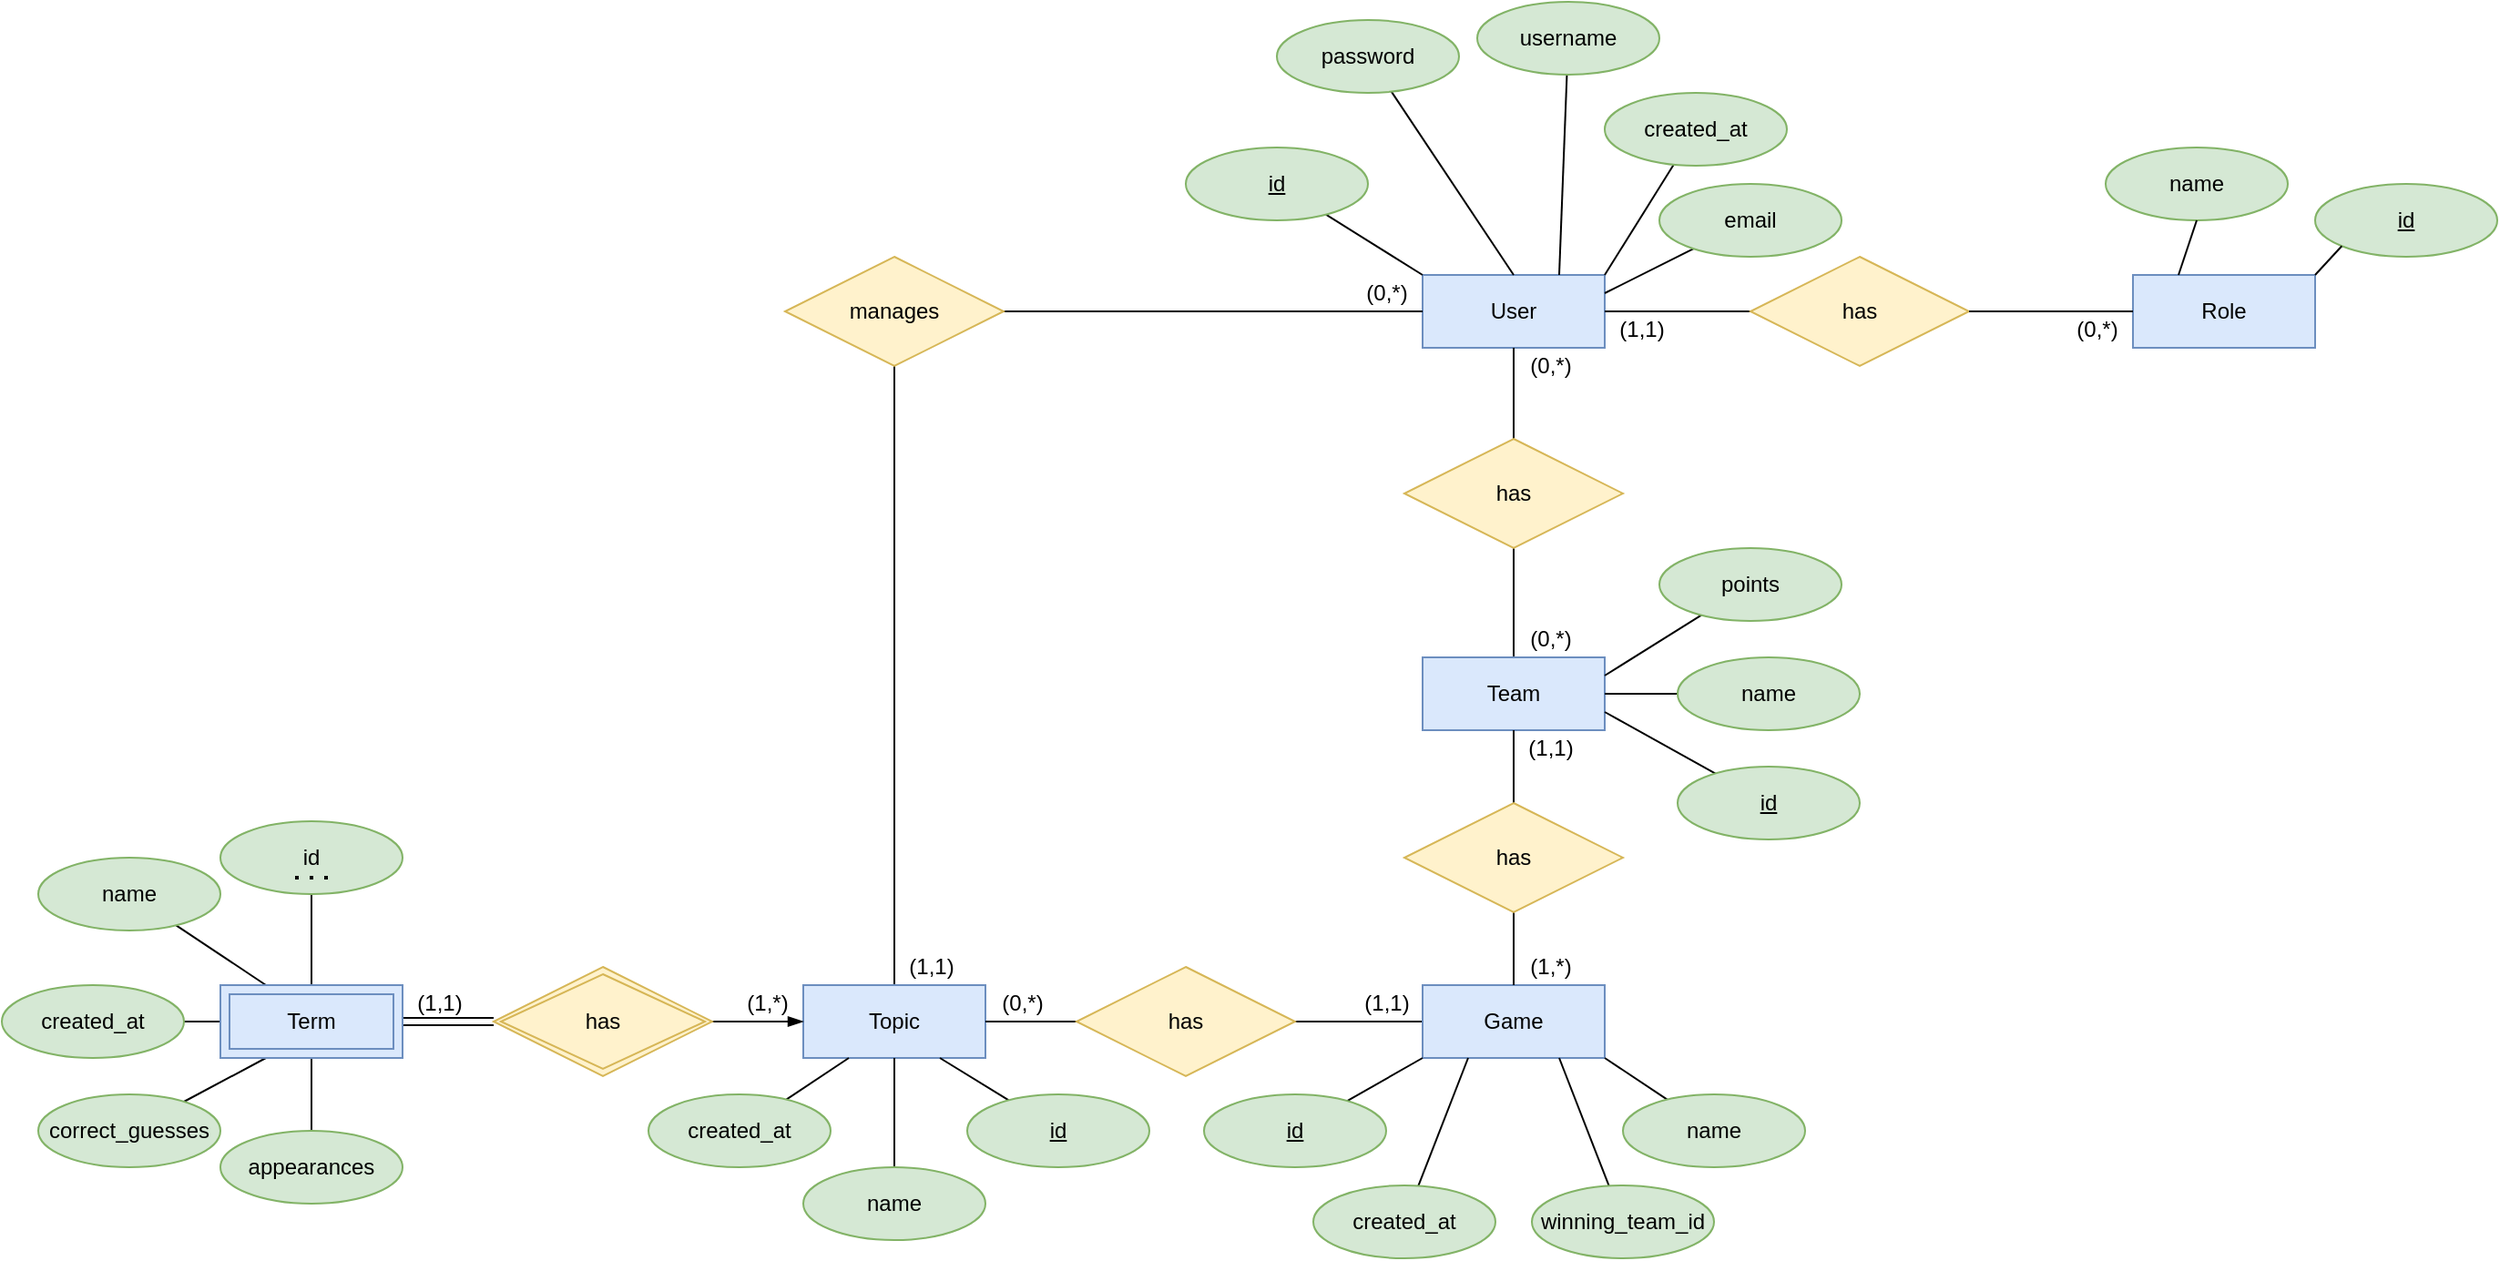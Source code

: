 <mxfile version="13.9.9" type="device"><diagram id="R2lEEEUBdFMjLlhIrx00" name="Page-1"><mxGraphModel dx="2272" dy="822" grid="1" gridSize="10" guides="1" tooltips="1" connect="1" arrows="1" fold="1" page="1" pageScale="1" pageWidth="850" pageHeight="1100" math="0" shadow="0" extFonts="Permanent Marker^https://fonts.googleapis.com/css?family=Permanent+Marker"><root><mxCell id="0"/><mxCell id="1" parent="0"/><mxCell id="dy0Fi02Q34oEcbfbwxVx-86" value="&lt;div&gt;User&lt;/div&gt;" style="whiteSpace=wrap;html=1;align=center;fillColor=#dae8fc;strokeColor=#6c8ebf;" parent="1" vertex="1"><mxGeometry y="310" width="100" height="40" as="geometry"/></mxCell><mxCell id="pW_Q5fo_I9aL-SnoA34i-60" style="edgeStyle=none;rounded=0;orthogonalLoop=1;jettySize=auto;html=1;entryX=0.5;entryY=1;entryDx=0;entryDy=0;endArrow=none;endFill=0;" parent="1" source="dy0Fi02Q34oEcbfbwxVx-88" target="dy0Fi02Q34oEcbfbwxVx-263" edge="1"><mxGeometry relative="1" as="geometry"/></mxCell><mxCell id="dy0Fi02Q34oEcbfbwxVx-88" value="&lt;div&gt;Team&lt;/div&gt;" style="whiteSpace=wrap;html=1;align=center;fillColor=#dae8fc;strokeColor=#6c8ebf;" parent="1" vertex="1"><mxGeometry y="520" width="100" height="40" as="geometry"/></mxCell><mxCell id="pW_Q5fo_I9aL-SnoA34i-57" style="edgeStyle=none;rounded=0;orthogonalLoop=1;jettySize=auto;html=1;entryX=1;entryY=0.5;entryDx=0;entryDy=0;endArrow=none;endFill=0;" parent="1" source="dy0Fi02Q34oEcbfbwxVx-91" target="dy0Fi02Q34oEcbfbwxVx-261" edge="1"><mxGeometry relative="1" as="geometry"/></mxCell><mxCell id="dy0Fi02Q34oEcbfbwxVx-91" value="Game" style="whiteSpace=wrap;html=1;align=center;fillColor=#dae8fc;strokeColor=#6c8ebf;" parent="1" vertex="1"><mxGeometry y="700" width="100" height="40" as="geometry"/></mxCell><mxCell id="pW_Q5fo_I9aL-SnoA34i-37" style="edgeStyle=orthogonalEdgeStyle;rounded=0;orthogonalLoop=1;jettySize=auto;html=1;entryX=0.5;entryY=1;entryDx=0;entryDy=0;endArrow=none;endFill=0;" parent="1" source="dy0Fi02Q34oEcbfbwxVx-92" target="dy0Fi02Q34oEcbfbwxVx-259" edge="1"><mxGeometry relative="1" as="geometry"/></mxCell><mxCell id="dy0Fi02Q34oEcbfbwxVx-92" value="Topic" style="whiteSpace=wrap;html=1;align=center;fillColor=#dae8fc;strokeColor=#6c8ebf;" parent="1" vertex="1"><mxGeometry x="-340" y="700" width="100" height="40" as="geometry"/></mxCell><mxCell id="dy0Fi02Q34oEcbfbwxVx-321" style="edgeStyle=none;rounded=0;orthogonalLoop=1;jettySize=auto;html=1;entryX=0.75;entryY=0;entryDx=0;entryDy=0;endArrow=none;endFill=0;" parent="1" source="dy0Fi02Q34oEcbfbwxVx-99" target="dy0Fi02Q34oEcbfbwxVx-86" edge="1"><mxGeometry relative="1" as="geometry"/></mxCell><mxCell id="dy0Fi02Q34oEcbfbwxVx-99" value="username" style="ellipse;whiteSpace=wrap;html=1;align=center;fillColor=#d5e8d4;strokeColor=#82b366;" parent="1" vertex="1"><mxGeometry x="30" y="160" width="100" height="40" as="geometry"/></mxCell><mxCell id="dy0Fi02Q34oEcbfbwxVx-320" style="edgeStyle=none;rounded=0;orthogonalLoop=1;jettySize=auto;html=1;entryX=0.5;entryY=0;entryDx=0;entryDy=0;endArrow=none;endFill=0;" parent="1" source="dy0Fi02Q34oEcbfbwxVx-100" target="dy0Fi02Q34oEcbfbwxVx-86" edge="1"><mxGeometry relative="1" as="geometry"/></mxCell><mxCell id="dy0Fi02Q34oEcbfbwxVx-100" value="password" style="ellipse;whiteSpace=wrap;html=1;align=center;fillColor=#d5e8d4;strokeColor=#82b366;" parent="1" vertex="1"><mxGeometry x="-80" y="170" width="100" height="40" as="geometry"/></mxCell><mxCell id="pW_Q5fo_I9aL-SnoA34i-55" style="edgeStyle=none;rounded=0;orthogonalLoop=1;jettySize=auto;html=1;entryX=1;entryY=0.5;entryDx=0;entryDy=0;endArrow=none;endFill=0;" parent="1" source="dy0Fi02Q34oEcbfbwxVx-108" target="dy0Fi02Q34oEcbfbwxVx-88" edge="1"><mxGeometry relative="1" as="geometry"/></mxCell><mxCell id="dy0Fi02Q34oEcbfbwxVx-108" value="name" style="ellipse;whiteSpace=wrap;html=1;align=center;fillColor=#d5e8d4;strokeColor=#82b366;" parent="1" vertex="1"><mxGeometry x="140" y="520" width="100" height="40" as="geometry"/></mxCell><mxCell id="dy0Fi02Q34oEcbfbwxVx-338" style="edgeStyle=none;rounded=0;orthogonalLoop=1;jettySize=auto;html=1;entryX=1;entryY=0.25;entryDx=0;entryDy=0;startArrow=none;startFill=0;endArrow=none;endFill=0;" parent="1" source="dy0Fi02Q34oEcbfbwxVx-112" target="dy0Fi02Q34oEcbfbwxVx-88" edge="1"><mxGeometry relative="1" as="geometry"/></mxCell><mxCell id="dy0Fi02Q34oEcbfbwxVx-112" value="points" style="ellipse;whiteSpace=wrap;html=1;align=center;fillColor=#d5e8d4;strokeColor=#82b366;" parent="1" vertex="1"><mxGeometry x="130" y="460" width="100" height="40" as="geometry"/></mxCell><mxCell id="pW_Q5fo_I9aL-SnoA34i-46" style="edgeStyle=none;rounded=0;orthogonalLoop=1;jettySize=auto;html=1;entryX=0.5;entryY=1;entryDx=0;entryDy=0;endArrow=none;endFill=0;" parent="1" source="dy0Fi02Q34oEcbfbwxVx-114" target="dy0Fi02Q34oEcbfbwxVx-92" edge="1"><mxGeometry relative="1" as="geometry"/></mxCell><mxCell id="dy0Fi02Q34oEcbfbwxVx-114" value="name" style="ellipse;whiteSpace=wrap;html=1;align=center;fillColor=#d5e8d4;strokeColor=#82b366;" parent="1" vertex="1"><mxGeometry x="-340" y="800" width="100" height="40" as="geometry"/></mxCell><mxCell id="dy0Fi02Q34oEcbfbwxVx-332" style="edgeStyle=none;rounded=0;orthogonalLoop=1;jettySize=auto;html=1;entryX=0;entryY=1;entryDx=0;entryDy=0;startArrow=none;startFill=0;endArrow=none;endFill=0;" parent="1" source="dy0Fi02Q34oEcbfbwxVx-116" target="dy0Fi02Q34oEcbfbwxVx-91" edge="1"><mxGeometry relative="1" as="geometry"/></mxCell><mxCell id="dy0Fi02Q34oEcbfbwxVx-116" value="&lt;u&gt;id&lt;/u&gt;" style="ellipse;whiteSpace=wrap;html=1;align=center;fillColor=#d5e8d4;strokeColor=#82b366;" parent="1" vertex="1"><mxGeometry x="-120" y="760" width="100" height="40" as="geometry"/></mxCell><mxCell id="dy0Fi02Q34oEcbfbwxVx-336" style="edgeStyle=none;rounded=0;orthogonalLoop=1;jettySize=auto;html=1;entryX=1;entryY=1;entryDx=0;entryDy=0;startArrow=none;startFill=0;endArrow=none;endFill=0;" parent="1" source="dy0Fi02Q34oEcbfbwxVx-117" target="dy0Fi02Q34oEcbfbwxVx-91" edge="1"><mxGeometry relative="1" as="geometry"/></mxCell><mxCell id="dy0Fi02Q34oEcbfbwxVx-117" value="name" style="ellipse;whiteSpace=wrap;html=1;align=center;fillColor=#d5e8d4;strokeColor=#82b366;" parent="1" vertex="1"><mxGeometry x="110" y="760" width="100" height="40" as="geometry"/></mxCell><mxCell id="pW_Q5fo_I9aL-SnoA34i-51" style="edgeStyle=none;rounded=0;orthogonalLoop=1;jettySize=auto;html=1;entryX=0.25;entryY=0;entryDx=0;entryDy=0;endArrow=none;endFill=0;" parent="1" source="dy0Fi02Q34oEcbfbwxVx-124" target="pW_Q5fo_I9aL-SnoA34i-13" edge="1"><mxGeometry relative="1" as="geometry"/></mxCell><mxCell id="dy0Fi02Q34oEcbfbwxVx-124" value="name" style="ellipse;whiteSpace=wrap;html=1;align=center;fillColor=#d5e8d4;strokeColor=#82b366;" parent="1" vertex="1"><mxGeometry x="-760" y="630" width="100" height="40" as="geometry"/></mxCell><mxCell id="dy0Fi02Q34oEcbfbwxVx-150" value="(0,*)" style="text;html=1;align=center;verticalAlign=middle;resizable=0;points=[];autosize=1;" parent="1" vertex="1"><mxGeometry x="50" y="500" width="40" height="20" as="geometry"/></mxCell><mxCell id="dy0Fi02Q34oEcbfbwxVx-151" value="(0,*)" style="text;html=1;align=center;verticalAlign=middle;resizable=0;points=[];autosize=1;" parent="1" vertex="1"><mxGeometry x="50" y="350" width="40" height="20" as="geometry"/></mxCell><mxCell id="dy0Fi02Q34oEcbfbwxVx-169" value="(1,*)" style="text;html=1;align=center;verticalAlign=middle;resizable=0;points=[];autosize=1;" parent="1" vertex="1"><mxGeometry x="50" y="680" width="40" height="20" as="geometry"/></mxCell><mxCell id="dy0Fi02Q34oEcbfbwxVx-170" value="(1,1)" style="text;html=1;align=center;verticalAlign=middle;resizable=0;points=[];autosize=1;" parent="1" vertex="1"><mxGeometry x="50" y="560" width="40" height="20" as="geometry"/></mxCell><mxCell id="dy0Fi02Q34oEcbfbwxVx-318" style="edgeStyle=none;rounded=0;orthogonalLoop=1;jettySize=auto;html=1;entryX=0;entryY=0;entryDx=0;entryDy=0;endArrow=none;endFill=0;" parent="1" source="dy0Fi02Q34oEcbfbwxVx-175" target="dy0Fi02Q34oEcbfbwxVx-86" edge="1"><mxGeometry relative="1" as="geometry"/></mxCell><mxCell id="dy0Fi02Q34oEcbfbwxVx-175" value="&lt;u&gt;id&lt;/u&gt;" style="ellipse;whiteSpace=wrap;html=1;align=center;fillColor=#d5e8d4;strokeColor=#82b366;" parent="1" vertex="1"><mxGeometry x="-130" y="240" width="100" height="40" as="geometry"/></mxCell><mxCell id="dy0Fi02Q34oEcbfbwxVx-322" style="edgeStyle=none;rounded=0;orthogonalLoop=1;jettySize=auto;html=1;entryX=1;entryY=0;entryDx=0;entryDy=0;endArrow=none;endFill=0;" parent="1" source="dy0Fi02Q34oEcbfbwxVx-176" target="dy0Fi02Q34oEcbfbwxVx-86" edge="1"><mxGeometry relative="1" as="geometry"/></mxCell><mxCell id="dy0Fi02Q34oEcbfbwxVx-176" value="created_at" style="ellipse;whiteSpace=wrap;html=1;align=center;fillColor=#d5e8d4;strokeColor=#82b366;" parent="1" vertex="1"><mxGeometry x="100" y="210" width="100" height="40" as="geometry"/></mxCell><mxCell id="dy0Fi02Q34oEcbfbwxVx-323" style="edgeStyle=none;rounded=0;orthogonalLoop=1;jettySize=auto;html=1;entryX=1;entryY=0.25;entryDx=0;entryDy=0;endArrow=none;endFill=0;" parent="1" source="dy0Fi02Q34oEcbfbwxVx-182" target="dy0Fi02Q34oEcbfbwxVx-86" edge="1"><mxGeometry relative="1" as="geometry"/></mxCell><mxCell id="dy0Fi02Q34oEcbfbwxVx-182" value="email" style="ellipse;whiteSpace=wrap;html=1;align=center;fillColor=#d5e8d4;strokeColor=#82b366;" parent="1" vertex="1"><mxGeometry x="130" y="260" width="100" height="40" as="geometry"/></mxCell><mxCell id="dy0Fi02Q34oEcbfbwxVx-195" value="(1,1)" style="text;html=1;align=center;verticalAlign=middle;resizable=0;points=[];autosize=1;" parent="1" vertex="1"><mxGeometry x="-40" y="700" width="40" height="20" as="geometry"/></mxCell><mxCell id="dy0Fi02Q34oEcbfbwxVx-196" value="(0,*)" style="text;html=1;align=center;verticalAlign=middle;resizable=0;points=[];autosize=1;" parent="1" vertex="1"><mxGeometry x="-240" y="700" width="40" height="20" as="geometry"/></mxCell><mxCell id="dy0Fi02Q34oEcbfbwxVx-200" value="(1,1)" style="text;html=1;align=center;verticalAlign=middle;resizable=0;points=[];autosize=1;" parent="1" vertex="1"><mxGeometry x="-560" y="700" width="40" height="20" as="geometry"/></mxCell><mxCell id="dy0Fi02Q34oEcbfbwxVx-219" style="edgeStyle=none;rounded=0;orthogonalLoop=1;jettySize=auto;html=1;exitX=0.5;exitY=0;exitDx=0;exitDy=0;endArrow=none;endFill=0;fillColor=#d5e8d4;strokeColor=#82b366;" parent="1" source="dy0Fi02Q34oEcbfbwxVx-182" target="dy0Fi02Q34oEcbfbwxVx-182" edge="1"><mxGeometry relative="1" as="geometry"/></mxCell><mxCell id="dy0Fi02Q34oEcbfbwxVx-237" style="edgeStyle=orthogonalEdgeStyle;rounded=0;orthogonalLoop=1;jettySize=auto;html=1;entryX=0;entryY=0.5;entryDx=0;entryDy=0;endArrow=none;endFill=0;exitX=1;exitY=0.5;exitDx=0;exitDy=0;" parent="1" source="dy0Fi02Q34oEcbfbwxVx-259" target="dy0Fi02Q34oEcbfbwxVx-86" edge="1"><mxGeometry relative="1" as="geometry"><mxPoint x="-160" y="330.0" as="sourcePoint"/></mxGeometry></mxCell><mxCell id="dy0Fi02Q34oEcbfbwxVx-241" value="(1,1)" style="text;html=1;align=center;verticalAlign=middle;resizable=0;points=[];autosize=1;" parent="1" vertex="1"><mxGeometry x="-290" y="680" width="40" height="20" as="geometry"/></mxCell><mxCell id="dy0Fi02Q34oEcbfbwxVx-245" value="(0,*)" style="text;html=1;align=center;verticalAlign=middle;resizable=0;points=[];autosize=1;" parent="1" vertex="1"><mxGeometry x="-40" y="310" width="40" height="20" as="geometry"/></mxCell><mxCell id="pW_Q5fo_I9aL-SnoA34i-50" style="edgeStyle=none;rounded=0;orthogonalLoop=1;jettySize=auto;html=1;entryX=0;entryY=0.5;entryDx=0;entryDy=0;endArrow=none;endFill=0;" parent="1" source="dy0Fi02Q34oEcbfbwxVx-249" target="pW_Q5fo_I9aL-SnoA34i-13" edge="1"><mxGeometry relative="1" as="geometry"/></mxCell><mxCell id="dy0Fi02Q34oEcbfbwxVx-249" value="created_at" style="ellipse;whiteSpace=wrap;html=1;align=center;fillColor=#d5e8d4;strokeColor=#82b366;" parent="1" vertex="1"><mxGeometry x="-780" y="700" width="100" height="40" as="geometry"/></mxCell><mxCell id="pW_Q5fo_I9aL-SnoA34i-45" style="edgeStyle=none;rounded=0;orthogonalLoop=1;jettySize=auto;html=1;entryX=0.25;entryY=1;entryDx=0;entryDy=0;endArrow=none;endFill=0;" parent="1" source="dy0Fi02Q34oEcbfbwxVx-250" target="dy0Fi02Q34oEcbfbwxVx-92" edge="1"><mxGeometry relative="1" as="geometry"/></mxCell><mxCell id="dy0Fi02Q34oEcbfbwxVx-250" value="created_at" style="ellipse;whiteSpace=wrap;html=1;align=center;fillColor=#d5e8d4;strokeColor=#82b366;" parent="1" vertex="1"><mxGeometry x="-425" y="760" width="100" height="40" as="geometry"/></mxCell><mxCell id="pW_Q5fo_I9aL-SnoA34i-53" style="edgeStyle=none;rounded=0;orthogonalLoop=1;jettySize=auto;html=1;entryX=0.25;entryY=1;entryDx=0;entryDy=0;endArrow=none;endFill=0;" parent="1" source="dy0Fi02Q34oEcbfbwxVx-251" target="dy0Fi02Q34oEcbfbwxVx-91" edge="1"><mxGeometry relative="1" as="geometry"/></mxCell><mxCell id="dy0Fi02Q34oEcbfbwxVx-251" value="created_at" style="ellipse;whiteSpace=wrap;html=1;align=center;fillColor=#d5e8d4;strokeColor=#82b366;" parent="1" vertex="1"><mxGeometry x="-60" y="810" width="100" height="40" as="geometry"/></mxCell><mxCell id="pW_Q5fo_I9aL-SnoA34i-49" style="edgeStyle=none;rounded=0;orthogonalLoop=1;jettySize=auto;html=1;entryX=0.25;entryY=1;entryDx=0;entryDy=0;endArrow=none;endFill=0;" parent="1" source="dy0Fi02Q34oEcbfbwxVx-254" target="pW_Q5fo_I9aL-SnoA34i-13" edge="1"><mxGeometry relative="1" as="geometry"/></mxCell><mxCell id="dy0Fi02Q34oEcbfbwxVx-254" value="correct_guesses" style="ellipse;whiteSpace=wrap;html=1;align=center;fillColor=#d5e8d4;strokeColor=#82b366;" parent="1" vertex="1"><mxGeometry x="-760" y="760" width="100" height="40" as="geometry"/></mxCell><mxCell id="pW_Q5fo_I9aL-SnoA34i-48" style="edgeStyle=none;rounded=0;orthogonalLoop=1;jettySize=auto;html=1;entryX=0.5;entryY=1;entryDx=0;entryDy=0;endArrow=none;endFill=0;" parent="1" source="dy0Fi02Q34oEcbfbwxVx-255" target="pW_Q5fo_I9aL-SnoA34i-13" edge="1"><mxGeometry relative="1" as="geometry"/></mxCell><mxCell id="dy0Fi02Q34oEcbfbwxVx-255" value="appearances" style="ellipse;whiteSpace=wrap;html=1;align=center;fillColor=#d5e8d4;strokeColor=#82b366;" parent="1" vertex="1"><mxGeometry x="-660" y="780" width="100" height="40" as="geometry"/></mxCell><mxCell id="dy0Fi02Q34oEcbfbwxVx-269" style="edgeStyle=none;rounded=0;orthogonalLoop=1;jettySize=auto;html=1;entryX=0;entryY=0.5;entryDx=0;entryDy=0;endArrow=blockThin;endFill=1;" parent="1" source="dy0Fi02Q34oEcbfbwxVx-257" target="dy0Fi02Q34oEcbfbwxVx-92" edge="1"><mxGeometry relative="1" as="geometry"/></mxCell><mxCell id="dy0Fi02Q34oEcbfbwxVx-257" value="has" style="shape=rhombus;perimeter=rhombusPerimeter;whiteSpace=wrap;html=1;align=center;fillColor=#fff2cc;strokeColor=#d6b656;double=1;" parent="1" vertex="1"><mxGeometry x="-510" y="690" width="120" height="60" as="geometry"/></mxCell><mxCell id="dy0Fi02Q34oEcbfbwxVx-259" value="manages" style="shape=rhombus;perimeter=rhombusPerimeter;whiteSpace=wrap;html=1;align=center;fillColor=#fff2cc;strokeColor=#d6b656;" parent="1" vertex="1"><mxGeometry x="-350" y="300" width="120" height="60" as="geometry"/></mxCell><mxCell id="dy0Fi02Q34oEcbfbwxVx-267" style="edgeStyle=none;rounded=0;orthogonalLoop=1;jettySize=auto;html=1;entryX=1;entryY=0.5;entryDx=0;entryDy=0;endArrow=none;endFill=0;" parent="1" source="dy0Fi02Q34oEcbfbwxVx-261" target="dy0Fi02Q34oEcbfbwxVx-92" edge="1"><mxGeometry relative="1" as="geometry"/></mxCell><mxCell id="dy0Fi02Q34oEcbfbwxVx-261" value="has" style="shape=rhombus;perimeter=rhombusPerimeter;whiteSpace=wrap;html=1;align=center;fillColor=#fff2cc;strokeColor=#d6b656;" parent="1" vertex="1"><mxGeometry x="-190" y="690" width="120" height="60" as="geometry"/></mxCell><mxCell id="pW_Q5fo_I9aL-SnoA34i-58" style="edgeStyle=none;rounded=0;orthogonalLoop=1;jettySize=auto;html=1;entryX=0.5;entryY=0;entryDx=0;entryDy=0;endArrow=none;endFill=0;" parent="1" source="dy0Fi02Q34oEcbfbwxVx-262" target="dy0Fi02Q34oEcbfbwxVx-91" edge="1"><mxGeometry relative="1" as="geometry"/></mxCell><mxCell id="pW_Q5fo_I9aL-SnoA34i-59" style="edgeStyle=none;rounded=0;orthogonalLoop=1;jettySize=auto;html=1;entryX=0.5;entryY=1;entryDx=0;entryDy=0;endArrow=none;endFill=0;" parent="1" source="dy0Fi02Q34oEcbfbwxVx-262" target="dy0Fi02Q34oEcbfbwxVx-88" edge="1"><mxGeometry relative="1" as="geometry"/></mxCell><mxCell id="dy0Fi02Q34oEcbfbwxVx-262" value="has" style="shape=rhombus;perimeter=rhombusPerimeter;whiteSpace=wrap;html=1;align=center;fillColor=#fff2cc;strokeColor=#d6b656;" parent="1" vertex="1"><mxGeometry x="-10" y="600" width="120" height="60" as="geometry"/></mxCell><mxCell id="pW_Q5fo_I9aL-SnoA34i-62" style="edgeStyle=none;rounded=0;orthogonalLoop=1;jettySize=auto;html=1;entryX=0.5;entryY=1;entryDx=0;entryDy=0;endArrow=none;endFill=0;" parent="1" source="dy0Fi02Q34oEcbfbwxVx-263" target="dy0Fi02Q34oEcbfbwxVx-86" edge="1"><mxGeometry relative="1" as="geometry"/></mxCell><mxCell id="dy0Fi02Q34oEcbfbwxVx-263" value="has" style="shape=rhombus;perimeter=rhombusPerimeter;whiteSpace=wrap;html=1;align=center;fillColor=#fff2cc;strokeColor=#d6b656;" parent="1" vertex="1"><mxGeometry x="-10" y="400" width="120" height="60" as="geometry"/></mxCell><mxCell id="dy0Fi02Q34oEcbfbwxVx-345" style="edgeStyle=none;rounded=0;orthogonalLoop=1;jettySize=auto;html=1;exitX=0.5;exitY=1;exitDx=0;exitDy=0;startArrow=none;startFill=0;endArrow=none;endFill=0;" parent="1" edge="1"><mxGeometry relative="1" as="geometry"><mxPoint x="180" y="560" as="sourcePoint"/><mxPoint x="180" y="560" as="targetPoint"/></mxGeometry></mxCell><mxCell id="dy0Fi02Q34oEcbfbwxVx-347" style="edgeStyle=none;rounded=0;orthogonalLoop=1;jettySize=auto;html=1;entryX=1;entryY=0.75;entryDx=0;entryDy=0;startArrow=none;startFill=0;endArrow=none;endFill=0;" parent="1" source="dy0Fi02Q34oEcbfbwxVx-346" target="dy0Fi02Q34oEcbfbwxVx-88" edge="1"><mxGeometry relative="1" as="geometry"/></mxCell><mxCell id="dy0Fi02Q34oEcbfbwxVx-346" value="&lt;u&gt;id&lt;/u&gt;" style="ellipse;whiteSpace=wrap;html=1;align=center;fillColor=#d5e8d4;strokeColor=#82b366;" parent="1" vertex="1"><mxGeometry x="140" y="580" width="100" height="40" as="geometry"/></mxCell><mxCell id="dy0Fi02Q34oEcbfbwxVx-349" style="edgeStyle=none;rounded=0;orthogonalLoop=1;jettySize=auto;html=1;entryX=0.75;entryY=1;entryDx=0;entryDy=0;startArrow=none;startFill=0;endArrow=none;endFill=0;" parent="1" source="dy0Fi02Q34oEcbfbwxVx-348" target="dy0Fi02Q34oEcbfbwxVx-92" edge="1"><mxGeometry relative="1" as="geometry"/></mxCell><mxCell id="dy0Fi02Q34oEcbfbwxVx-348" value="&lt;u&gt;id&lt;/u&gt;" style="ellipse;whiteSpace=wrap;html=1;align=center;fillColor=#d5e8d4;strokeColor=#82b366;" parent="1" vertex="1"><mxGeometry x="-250" y="760" width="100" height="40" as="geometry"/></mxCell><mxCell id="pW_Q5fo_I9aL-SnoA34i-52" style="edgeStyle=none;rounded=0;orthogonalLoop=1;jettySize=auto;html=1;entryX=0.5;entryY=0;entryDx=0;entryDy=0;endArrow=none;endFill=0;" parent="1" source="dy0Fi02Q34oEcbfbwxVx-350" target="pW_Q5fo_I9aL-SnoA34i-13" edge="1"><mxGeometry relative="1" as="geometry"/></mxCell><mxCell id="dy0Fi02Q34oEcbfbwxVx-350" value="&lt;span&gt;id&lt;/span&gt;" style="ellipse;whiteSpace=wrap;html=1;align=center;fillColor=#d5e8d4;strokeColor=#82b366;fontStyle=0" parent="1" vertex="1"><mxGeometry x="-660" y="610" width="100" height="40" as="geometry"/></mxCell><mxCell id="pW_Q5fo_I9aL-SnoA34i-34" style="edgeStyle=orthogonalEdgeStyle;rounded=0;orthogonalLoop=1;jettySize=auto;html=1;entryX=0;entryY=0.5;entryDx=0;entryDy=0;endArrow=none;endFill=0;shape=link;" parent="1" source="pW_Q5fo_I9aL-SnoA34i-13" target="dy0Fi02Q34oEcbfbwxVx-257" edge="1"><mxGeometry relative="1" as="geometry"/></mxCell><mxCell id="pW_Q5fo_I9aL-SnoA34i-13" value="Term" style="shape=ext;margin=3;double=1;whiteSpace=wrap;html=1;align=center;fillColor=#dae8fc;strokeColor=#6c8ebf;" parent="1" vertex="1"><mxGeometry x="-660" y="700" width="100" height="40" as="geometry"/></mxCell><mxCell id="pW_Q5fo_I9aL-SnoA34i-33" style="edgeStyle=orthogonalEdgeStyle;rounded=0;orthogonalLoop=1;jettySize=auto;html=1;entryX=1;entryY=0.5;entryDx=0;entryDy=0;endArrow=none;endFill=0;exitX=0;exitY=0.5;exitDx=0;exitDy=0;" parent="1" source="-eKy-dR-FmVlLhLIFnpK-2" target="dy0Fi02Q34oEcbfbwxVx-86" edge="1"><mxGeometry relative="1" as="geometry"><mxPoint x="150" y="330" as="sourcePoint"/></mxGeometry></mxCell><mxCell id="pW_Q5fo_I9aL-SnoA34i-54" style="edgeStyle=none;rounded=0;orthogonalLoop=1;jettySize=auto;html=1;entryX=0.75;entryY=1;entryDx=0;entryDy=0;endArrow=none;endFill=0;" parent="1" source="pW_Q5fo_I9aL-SnoA34i-39" target="dy0Fi02Q34oEcbfbwxVx-91" edge="1"><mxGeometry relative="1" as="geometry"/></mxCell><mxCell id="pW_Q5fo_I9aL-SnoA34i-39" value="winning_team_id" style="ellipse;whiteSpace=wrap;html=1;align=center;fillColor=#d5e8d4;strokeColor=#82b366;" parent="1" vertex="1"><mxGeometry x="60" y="810" width="100" height="40" as="geometry"/></mxCell><mxCell id="pW_Q5fo_I9aL-SnoA34i-47" value="(1,*)" style="text;html=1;align=center;verticalAlign=middle;resizable=0;points=[];autosize=1;" parent="1" vertex="1"><mxGeometry x="-380" y="700" width="40" height="20" as="geometry"/></mxCell><mxCell id="dC2O8_6z0ibpXBNB19dz-1" value="" style="endArrow=none;dashed=1;html=1;dashPattern=1 3;strokeWidth=2;" parent="1" edge="1"><mxGeometry width="50" height="50" relative="1" as="geometry"><mxPoint x="-601" y="641" as="sourcePoint"/><mxPoint x="-621" y="641" as="targetPoint"/></mxGeometry></mxCell><mxCell id="-eKy-dR-FmVlLhLIFnpK-1" value="&lt;div&gt;Role&lt;/div&gt;" style="whiteSpace=wrap;html=1;align=center;fillColor=#dae8fc;strokeColor=#6c8ebf;" vertex="1" parent="1"><mxGeometry x="390" y="310" width="100" height="40" as="geometry"/></mxCell><mxCell id="-eKy-dR-FmVlLhLIFnpK-2" value="has" style="shape=rhombus;perimeter=rhombusPerimeter;whiteSpace=wrap;html=1;align=center;fillColor=#fff2cc;strokeColor=#d6b656;" vertex="1" parent="1"><mxGeometry x="180" y="300" width="120" height="60" as="geometry"/></mxCell><mxCell id="-eKy-dR-FmVlLhLIFnpK-3" style="edgeStyle=orthogonalEdgeStyle;rounded=0;orthogonalLoop=1;jettySize=auto;html=1;entryX=1;entryY=0.5;entryDx=0;entryDy=0;endArrow=none;endFill=0;exitX=0;exitY=0.5;exitDx=0;exitDy=0;" edge="1" parent="1" source="-eKy-dR-FmVlLhLIFnpK-1" target="-eKy-dR-FmVlLhLIFnpK-2"><mxGeometry relative="1" as="geometry"><mxPoint x="190" y="340" as="sourcePoint"/><mxPoint x="110" y="340" as="targetPoint"/></mxGeometry></mxCell><mxCell id="-eKy-dR-FmVlLhLIFnpK-4" value="(1,1)" style="text;html=1;align=center;verticalAlign=middle;resizable=0;points=[];autosize=1;" vertex="1" parent="1"><mxGeometry x="100" y="330" width="40" height="20" as="geometry"/></mxCell><mxCell id="-eKy-dR-FmVlLhLIFnpK-5" value="(0,*)" style="text;html=1;align=center;verticalAlign=middle;resizable=0;points=[];autosize=1;" vertex="1" parent="1"><mxGeometry x="350" y="330" width="40" height="20" as="geometry"/></mxCell><mxCell id="-eKy-dR-FmVlLhLIFnpK-6" value="name" style="ellipse;whiteSpace=wrap;html=1;align=center;fillColor=#d5e8d4;strokeColor=#82b366;" vertex="1" parent="1"><mxGeometry x="375" y="240" width="100" height="40" as="geometry"/></mxCell><mxCell id="-eKy-dR-FmVlLhLIFnpK-7" value="&lt;u&gt;id&lt;/u&gt;" style="ellipse;whiteSpace=wrap;html=1;align=center;fillColor=#d5e8d4;strokeColor=#82b366;" vertex="1" parent="1"><mxGeometry x="490" y="260" width="100" height="40" as="geometry"/></mxCell><mxCell id="-eKy-dR-FmVlLhLIFnpK-8" style="edgeStyle=none;rounded=0;orthogonalLoop=1;jettySize=auto;html=1;entryX=1;entryY=0;entryDx=0;entryDy=0;startArrow=none;startFill=0;endArrow=none;endFill=0;exitX=0;exitY=1;exitDx=0;exitDy=0;" edge="1" parent="1" source="-eKy-dR-FmVlLhLIFnpK-7" target="-eKy-dR-FmVlLhLIFnpK-1"><mxGeometry relative="1" as="geometry"><mxPoint x="163.047" y="506.845" as="sourcePoint"/><mxPoint x="110" y="540" as="targetPoint"/></mxGeometry></mxCell><mxCell id="-eKy-dR-FmVlLhLIFnpK-9" style="edgeStyle=none;rounded=0;orthogonalLoop=1;jettySize=auto;html=1;entryX=0.25;entryY=0;entryDx=0;entryDy=0;startArrow=none;startFill=0;endArrow=none;endFill=0;exitX=0.5;exitY=1;exitDx=0;exitDy=0;" edge="1" parent="1" source="-eKy-dR-FmVlLhLIFnpK-6" target="-eKy-dR-FmVlLhLIFnpK-1"><mxGeometry relative="1" as="geometry"><mxPoint x="173.047" y="516.845" as="sourcePoint"/><mxPoint x="120" y="550" as="targetPoint"/></mxGeometry></mxCell></root></mxGraphModel></diagram></mxfile>